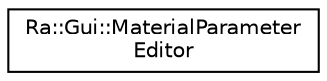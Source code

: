 digraph "Graphical Class Hierarchy"
{
 // INTERACTIVE_SVG=YES
 // LATEX_PDF_SIZE
  edge [fontname="Helvetica",fontsize="10",labelfontname="Helvetica",labelfontsize="10"];
  node [fontname="Helvetica",fontsize="10",shape=record];
  rankdir="LR";
  Node0 [label="Ra::Gui::MaterialParameter\lEditor",height=0.2,width=0.4,color="black", fillcolor="white", style="filled",URL="$classRa_1_1Gui_1_1MaterialParameterEditor.html",tooltip="Simple Widget for Material/RenderParameter edition A material editor will show information about the ..."];
}
